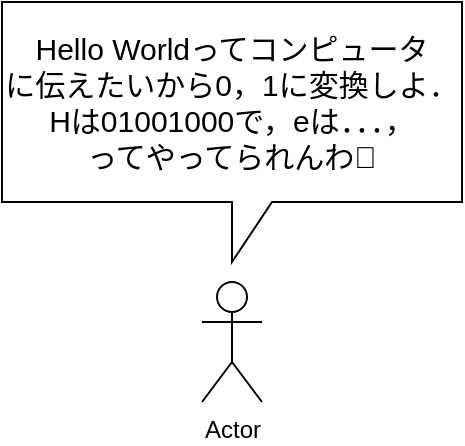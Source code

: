 <mxfile>
    <diagram id="dkv5syLIWBK7ltrsqSGi" name="Page-1">
        <mxGraphModel dx="320" dy="371" grid="1" gridSize="10" guides="1" tooltips="1" connect="1" arrows="1" fold="1" page="1" pageScale="1" pageWidth="827" pageHeight="1169" math="0" shadow="0">
            <root>
                <mxCell id="0"/>
                <mxCell id="1" parent="0"/>
                <mxCell id="2" value="Actor" style="shape=umlActor;verticalLabelPosition=bottom;verticalAlign=top;html=1;outlineConnect=0;" parent="1" vertex="1">
                    <mxGeometry x="320" y="200" width="30" height="60" as="geometry"/>
                </mxCell>
                <mxCell id="3" value="&lt;font style=&quot;font-size: 15px&quot;&gt;Hello Worldってコンピュータ&lt;br&gt;に伝えたいから0，1に変換しよ．&lt;br&gt;Hは01001000で，eは．．．，&lt;br&gt;ってやってられんわ💢&lt;/font&gt;" style="shape=callout;whiteSpace=wrap;html=1;perimeter=calloutPerimeter;" parent="1" vertex="1">
                    <mxGeometry x="220" y="60" width="230" height="130" as="geometry"/>
                </mxCell>
            </root>
        </mxGraphModel>
    </diagram>
</mxfile>